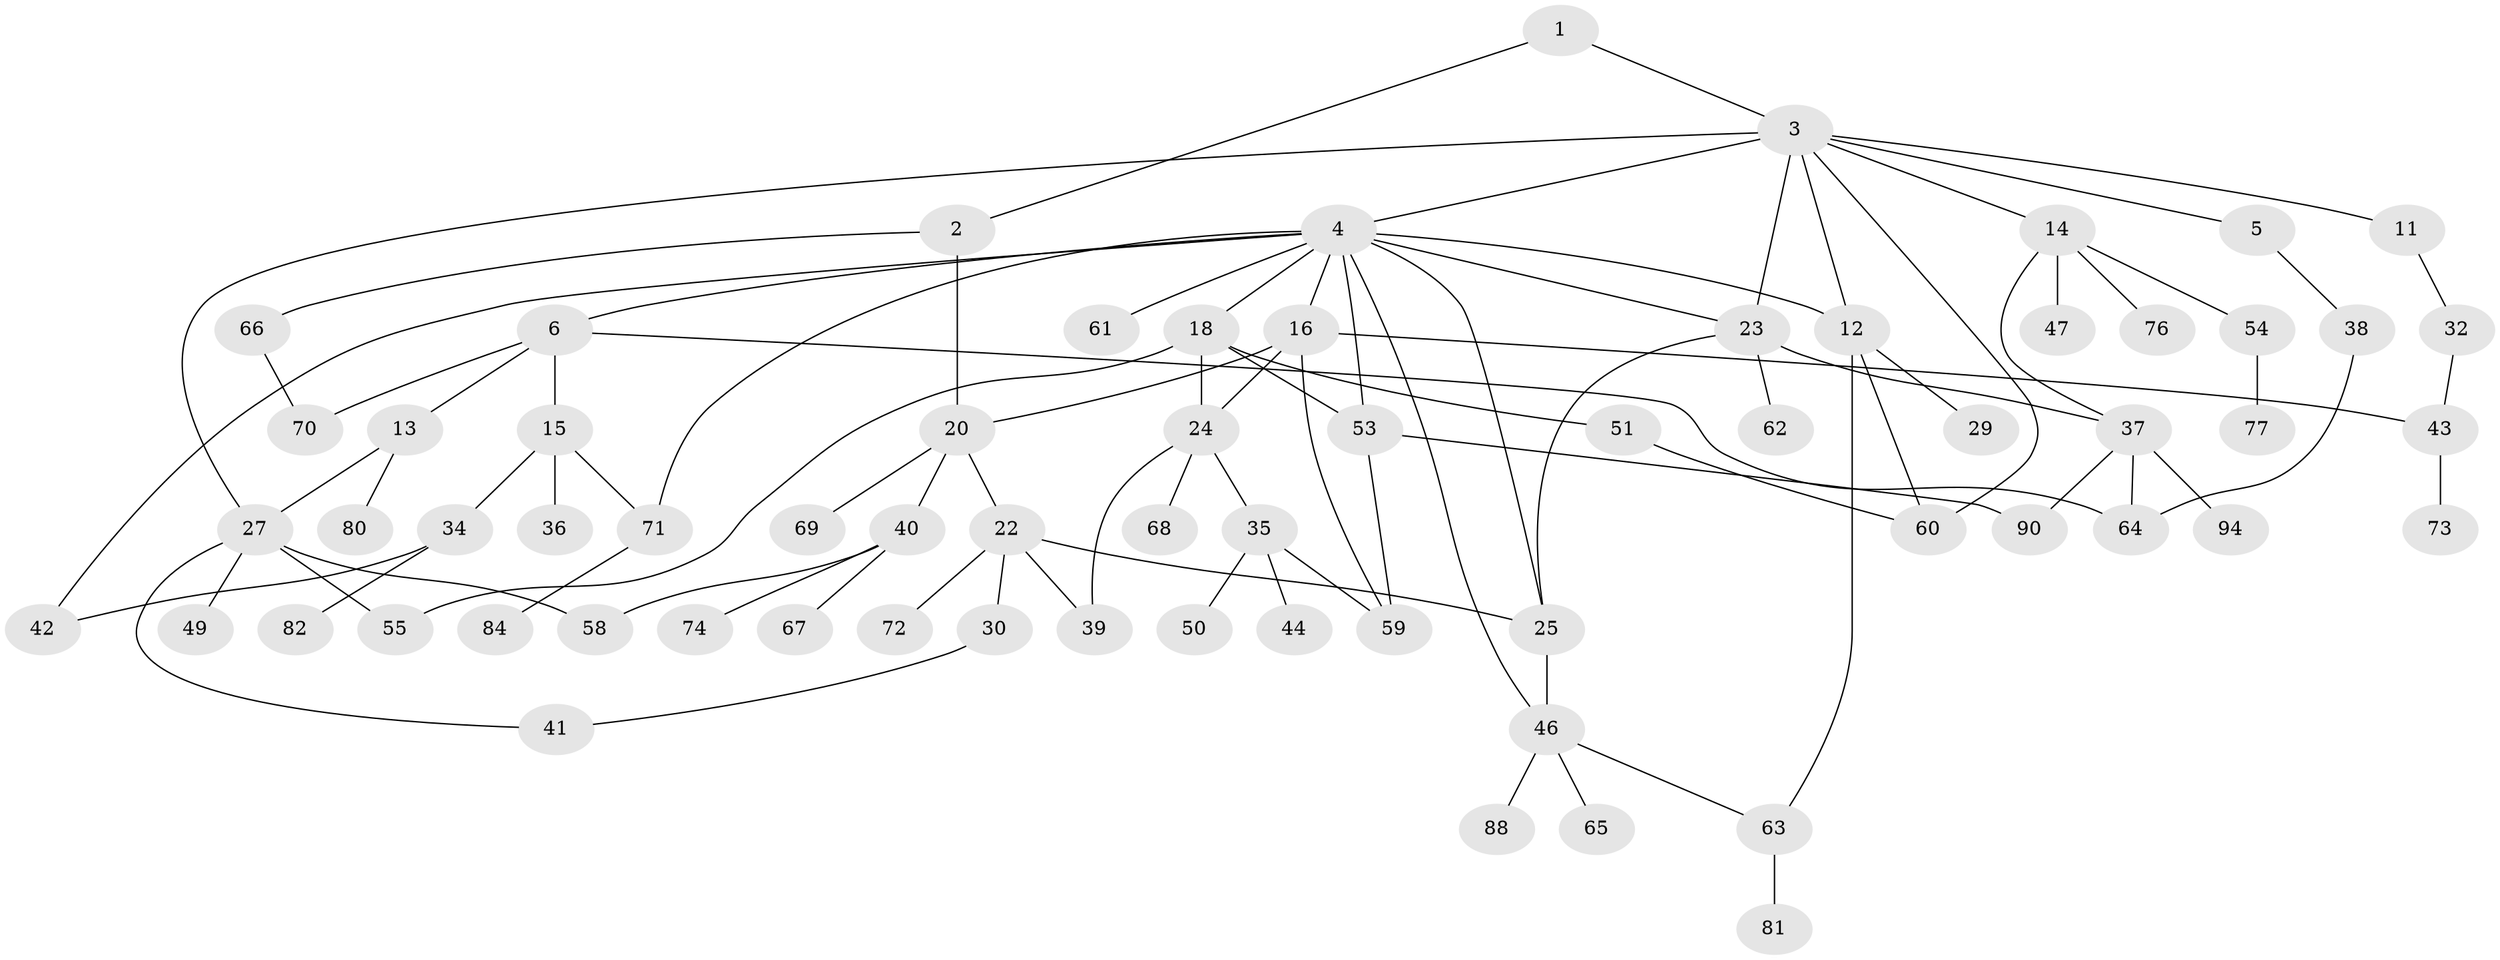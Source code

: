 // original degree distribution, {2: 0.2268041237113402, 7: 0.020618556701030927, 9: 0.010309278350515464, 4: 0.13402061855670103, 5: 0.09278350515463918, 3: 0.17525773195876287, 1: 0.3402061855670103}
// Generated by graph-tools (version 1.1) at 2025/17/03/04/25 18:17:11]
// undirected, 67 vertices, 92 edges
graph export_dot {
graph [start="1"]
  node [color=gray90,style=filled];
  1;
  2 [super="+19"];
  3 [super="+7+17"];
  4 [super="+9"];
  5;
  6 [super="+8+96"];
  11;
  12;
  13 [super="+95"];
  14 [super="+33"];
  15 [super="+28"];
  16 [super="+52"];
  18;
  20 [super="+21"];
  22 [super="+45"];
  23 [super="+79"];
  24;
  25 [super="+83+56+31"];
  27 [super="+48"];
  29;
  30;
  32;
  34;
  35;
  36;
  37;
  38 [super="+86+91"];
  39;
  40;
  41 [super="+57"];
  42;
  43 [super="+92"];
  44;
  46;
  47;
  49;
  50;
  51;
  53;
  54;
  55;
  58;
  59;
  60;
  61;
  62;
  63;
  64;
  65;
  66;
  67;
  68;
  69;
  70;
  71;
  72;
  73;
  74;
  76;
  77;
  80;
  81;
  82;
  84;
  88;
  90;
  94;
  1 -- 2;
  1 -- 3;
  2 -- 20;
  2 -- 66;
  3 -- 4 [weight=2];
  3 -- 5;
  3 -- 12;
  3 -- 60;
  3 -- 23;
  3 -- 11;
  3 -- 27;
  3 -- 14;
  4 -- 6;
  4 -- 16;
  4 -- 18;
  4 -- 23;
  4 -- 61;
  4 -- 71 [weight=2];
  4 -- 42;
  4 -- 53;
  4 -- 12;
  4 -- 46;
  4 -- 25;
  5 -- 38;
  6 -- 13;
  6 -- 15;
  6 -- 64;
  6 -- 70;
  11 -- 32;
  12 -- 29;
  12 -- 63;
  12 -- 60;
  13 -- 27;
  13 -- 80;
  14 -- 54;
  14 -- 76;
  14 -- 37;
  14 -- 47;
  15 -- 34;
  15 -- 71;
  15 -- 36;
  16 -- 24;
  16 -- 59;
  16 -- 20;
  16 -- 43;
  18 -- 24;
  18 -- 51;
  18 -- 55;
  18 -- 53;
  20 -- 22;
  20 -- 40;
  20 -- 69;
  22 -- 25;
  22 -- 30;
  22 -- 39;
  22 -- 72;
  23 -- 37;
  23 -- 62;
  23 -- 25;
  24 -- 35;
  24 -- 68;
  24 -- 39;
  25 -- 46;
  27 -- 41;
  27 -- 55;
  27 -- 49;
  27 -- 58;
  30 -- 41;
  32 -- 43;
  34 -- 42;
  34 -- 82;
  35 -- 44;
  35 -- 50;
  35 -- 59;
  37 -- 64;
  37 -- 94;
  37 -- 90;
  38 -- 64;
  40 -- 58;
  40 -- 67;
  40 -- 74;
  43 -- 73;
  46 -- 65;
  46 -- 88;
  46 -- 63;
  51 -- 60;
  53 -- 90;
  53 -- 59;
  54 -- 77;
  63 -- 81;
  66 -- 70;
  71 -- 84;
}
